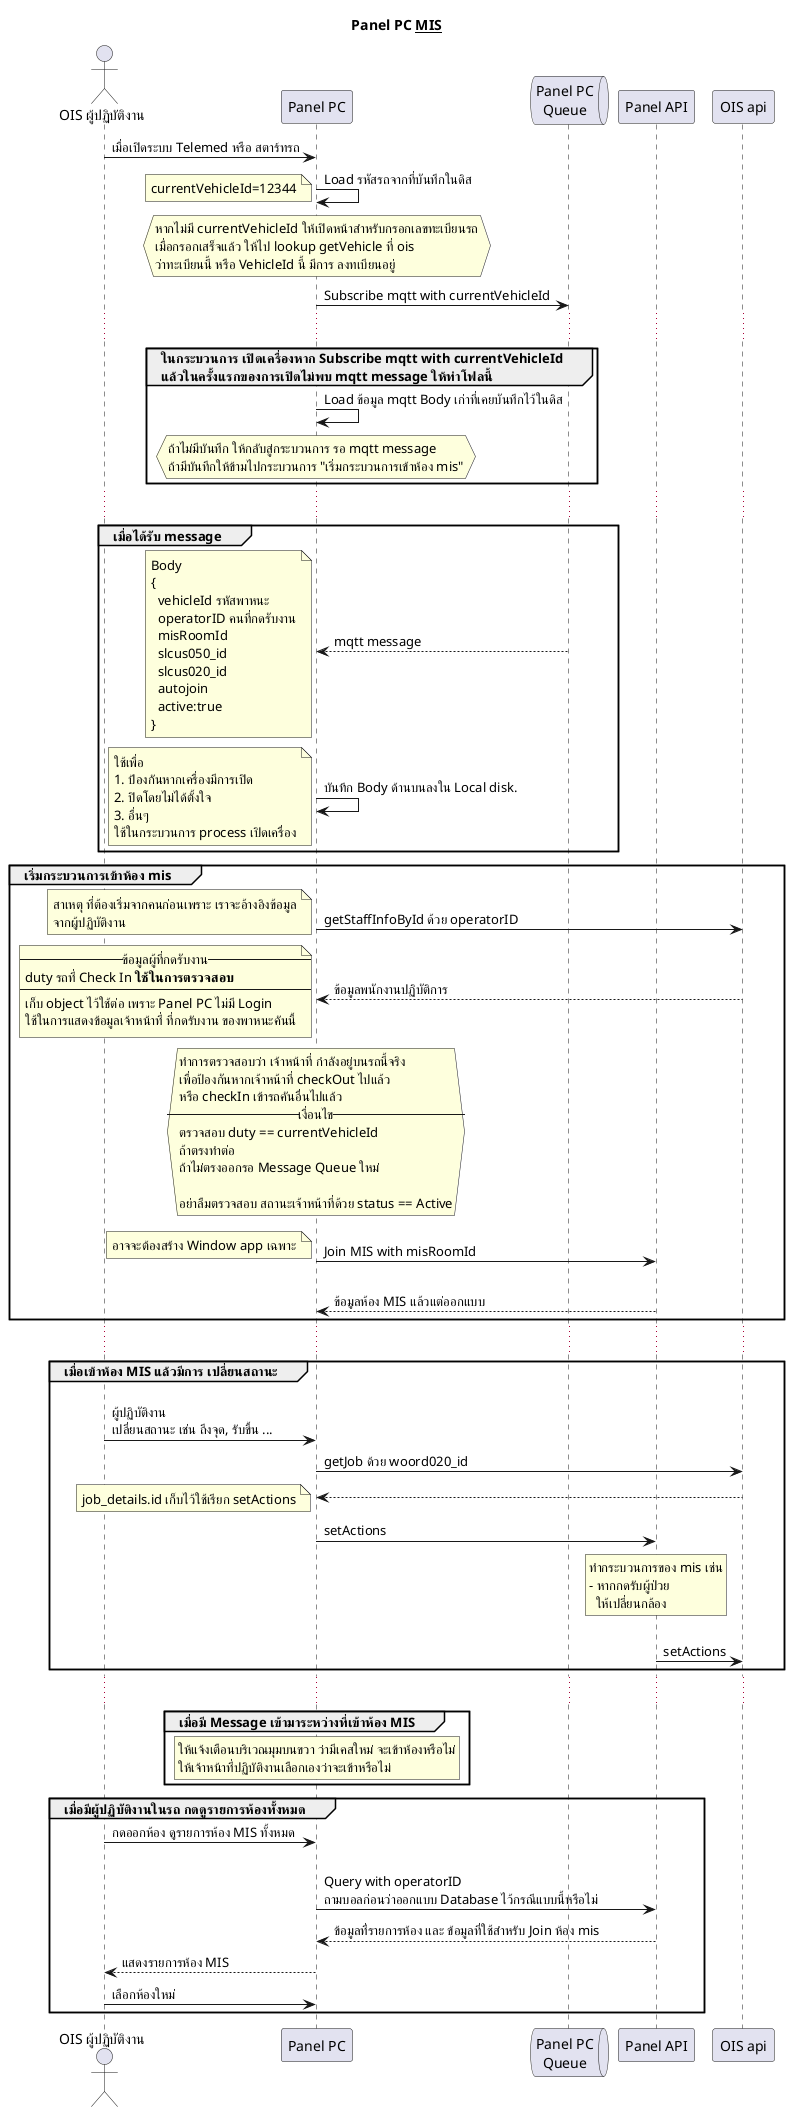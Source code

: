@startuml
Title Panel PC __MIS__
  actor "OIS ผู้ปฏิบัติงาน" as OIS
  OIS -> "Panel PC" :เมื่อเปิดระบบ Telemed หรือ สตาร์ทรถ
  "Panel PC" -> "Panel PC": Load รหัสรถจากที่บันทึกในดิส
  note left
    currentVehicleId=12344
  end note
  hnote over "Panel PC"
    หากไม่มี currentVehicleId ให้เปิดหน้าสำหรับกรอกเลขทะเบียนรถ
    เมื่อกรอกเสร็จแล้ว ให้ไป lookup getVehicle ที่ ois
    ว่าทะเบียนนี้ หรือ VehicleId นี้ มีการ ลงทเบียนอยู่
  end note

  queue "Panel PC\nQueue" as panelq
  "Panel PC" -> panelq : Subscribe mqtt with currentVehicleId

  ...

  group ในกระบวนการ เปิดเครื่องหาก Subscribe mqtt with currentVehicleId\nแล้วในครั้งแรกของการเปิดไม่พบ mqtt message ให้ทำโฟลนี้

    "Panel PC" -> "Panel PC": Load ข้อมูล mqtt Body เก่าที่เคยบันทึกไว้ในดิส
    hnote over "Panel PC"
      ถ้าไม่มีบันทึก ให้กลับสู่กระบวนการ รอ mqtt message
      ถ้ามีบันทึกให้ข้ามไปกระบวนการ "เริ่มกระบวนการเข้าห้อง mis"
    end note

  end


  ...
  group เมื่อได้รับ message
    "Panel PC" <-- panelq : mqtt message
    note left
      Body
      {
        vehicleId รหัสพาหนะ
        operatorID คนที่กดรับงาน
        misRoomId
        slcus050_id
        slcus020_id
        autojoin
        active:true
      }
    endnote

    "Panel PC" -> "Panel PC": บันทึก Body ด้านบนลงใน Local disk.
    note left
      ใช้เพื่อ
      # ป้องกันหากเครื่องมีการเปิด
      # ปิดโดยไม่ได้ตั้งใจ
      # อื่นๆ
      ใช้ในกระบวนการ process เปิดเครื่อง
    end note
  end

  group เริ่มกระบวนการเข้าห้อง mis
    participant "Panel API"
    participant "OIS api"
    "Panel PC" -> "OIS api" : \ngetStaffInfoById ด้วย operatorID
    note left
      สาเหตุ ที่ต้องเริ่มจากคนก่อนเพราะ เราจะอ้างอิงข้อมูล
      จากผู้ปฏิบัติงาน
    end note
    "Panel PC" <-- "OIS api": ข้อมูลพนักงานปฏิบัติการ
    note left
      --ข้อมูลผู้ที่กดรับงาน--
      duty รถที่ Check In **ใช้ในการตรวจสอบ**
      ---
      เก็บ object ไว้ใช้ต่อ เพราะ Panel PC ไม่มี Login
      ใช้ในการแสดงข้อมูลเจ้าหน้าที่ ที่กดรับงาน ของพาหนะคันนี้
    end note

    hnote over "Panel PC"
      ทำการตรวจสอบว่า เจ้าหน้าที่ กำลังอยู่บนรถนี้จริง
      เพื่อป้องกันหากเจ้าหน้าที่ checkOut ไปแล้ว
      หรือ checkIn เข้ารถคันอื่นไปแล้ว
      --เงื่อนไข--
      ตรวจสอบ duty == currentVehicleId
      ถ้าตรงทำต่อ
      ถ้าไม่ตรงออกรอ Message Queue ใหม่

      อย่าลืมตรวจสอบ สถานะเจ้าหน้าที่ด้วย status == Active
    end note

    "Panel PC" -> "Panel API" : \nJoin MIS with misRoomId
    note left
      อาจจะต้องสร้าง Window app เฉพาะ
    end note
    "Panel PC" <-- "Panel API": \nข้อมูลห้อง MIS แล้วแต่ออกแบบ
  end
  ...

  group เมื่อเข้าห้อง MIS แล้วมีการ เปลี่ยนสถานะ

      OIS -> "Panel PC" : \nผู้ปฏิบัติงาน\nเปลี่ยนสถานะ เช่น ถึงจุด, รับขึ้น ...
      "Panel PC" -> "OIS api" :getJob ด้วย woord020_id
      "Panel PC" <-- "OIS api":
      note left
        job_details.id เก็บไว้ใช้เรียก setActions
      end note

      "Panel PC" -> "Panel API": setActions
      rnote over "Panel API"
        ทำกระบวนการของ mis เช่น
        - หากกดรับผู้ป่วย
          ให้เปลี่ยนกล้อง
      end note

      "Panel API" -> "OIS api": \nsetActions

    end
    ...

    group เมื่อมี Message เข้ามาระหว่างที่เข้าห้อง MIS
      rnote over "Panel PC"
        ให้แจ้งเตือนบริเวณมุมบนขวา ว่ามีเคสใหม่ จะเข้าห้องหรือไม่
        ให้เจ้าหน้าที่ปฏิบัติงานเลือกเองว่าจะเข้าหรือไม่
      end note
    end

    group เมื่อมีผู้ปฏิบัติงานในรถ กดดูรายการห้องทั้งหมด
      OIS -> "Panel PC" : กดออกห้อง ดูรายการห้อง MIS ทั้งหมด
      "Panel PC" -> "Panel API" : \nQuery with operatorID\nถามบอลก่อนว่าออกแบบ Database ไว้กรณีแบบนี้หรือไม่
      "Panel PC" <-- "Panel API": ข้อมูลที่รายการห้อง และ ข้อมูลที่ใช้สำหรับ Join ห้อง mis
      OIS <--"Panel PC" : แสดงรายการห้อง MIS

      OIS -> "Panel PC" : เลือกห้องใหม่
    end

@enduml
